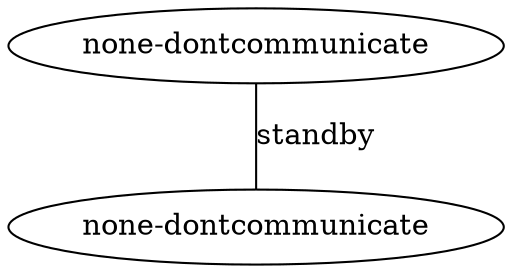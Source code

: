 digraph machine_tree {
edge [dir=none];
node0 [ label = "none-dontcommunicate" ];
node1 [ label = "none-dontcommunicate" ];
node0 -> node1 [label="standby"];
}